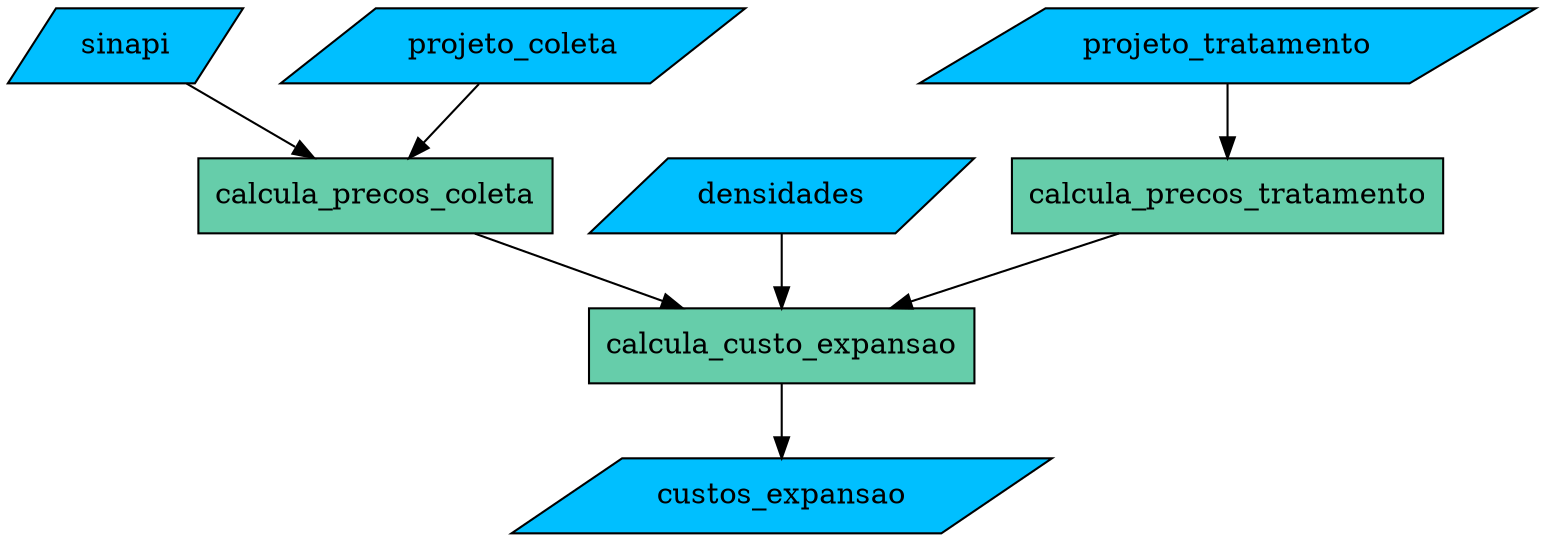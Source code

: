 digraph G {
    fontname = "Segoe UI"
    margin=0

    node [shape=box, style=filled, fillcolor=aquamarine3]
    sinapi, projeto_coleta, projeto_tratamento, densidades, custos_expansao  [shape=parallelogram fillcolor=deepskyblue]

    projeto_coleta -> calcula_precos_coleta
    sinapi -> calcula_precos_coleta
    projeto_tratamento -> calcula_precos_tratamento
    calcula_precos_tratamento -> calcula_custo_expansao
    calcula_precos_coleta -> calcula_custo_expansao
    -> custos_expansao
    densidades -> calcula_custo_expansao

}